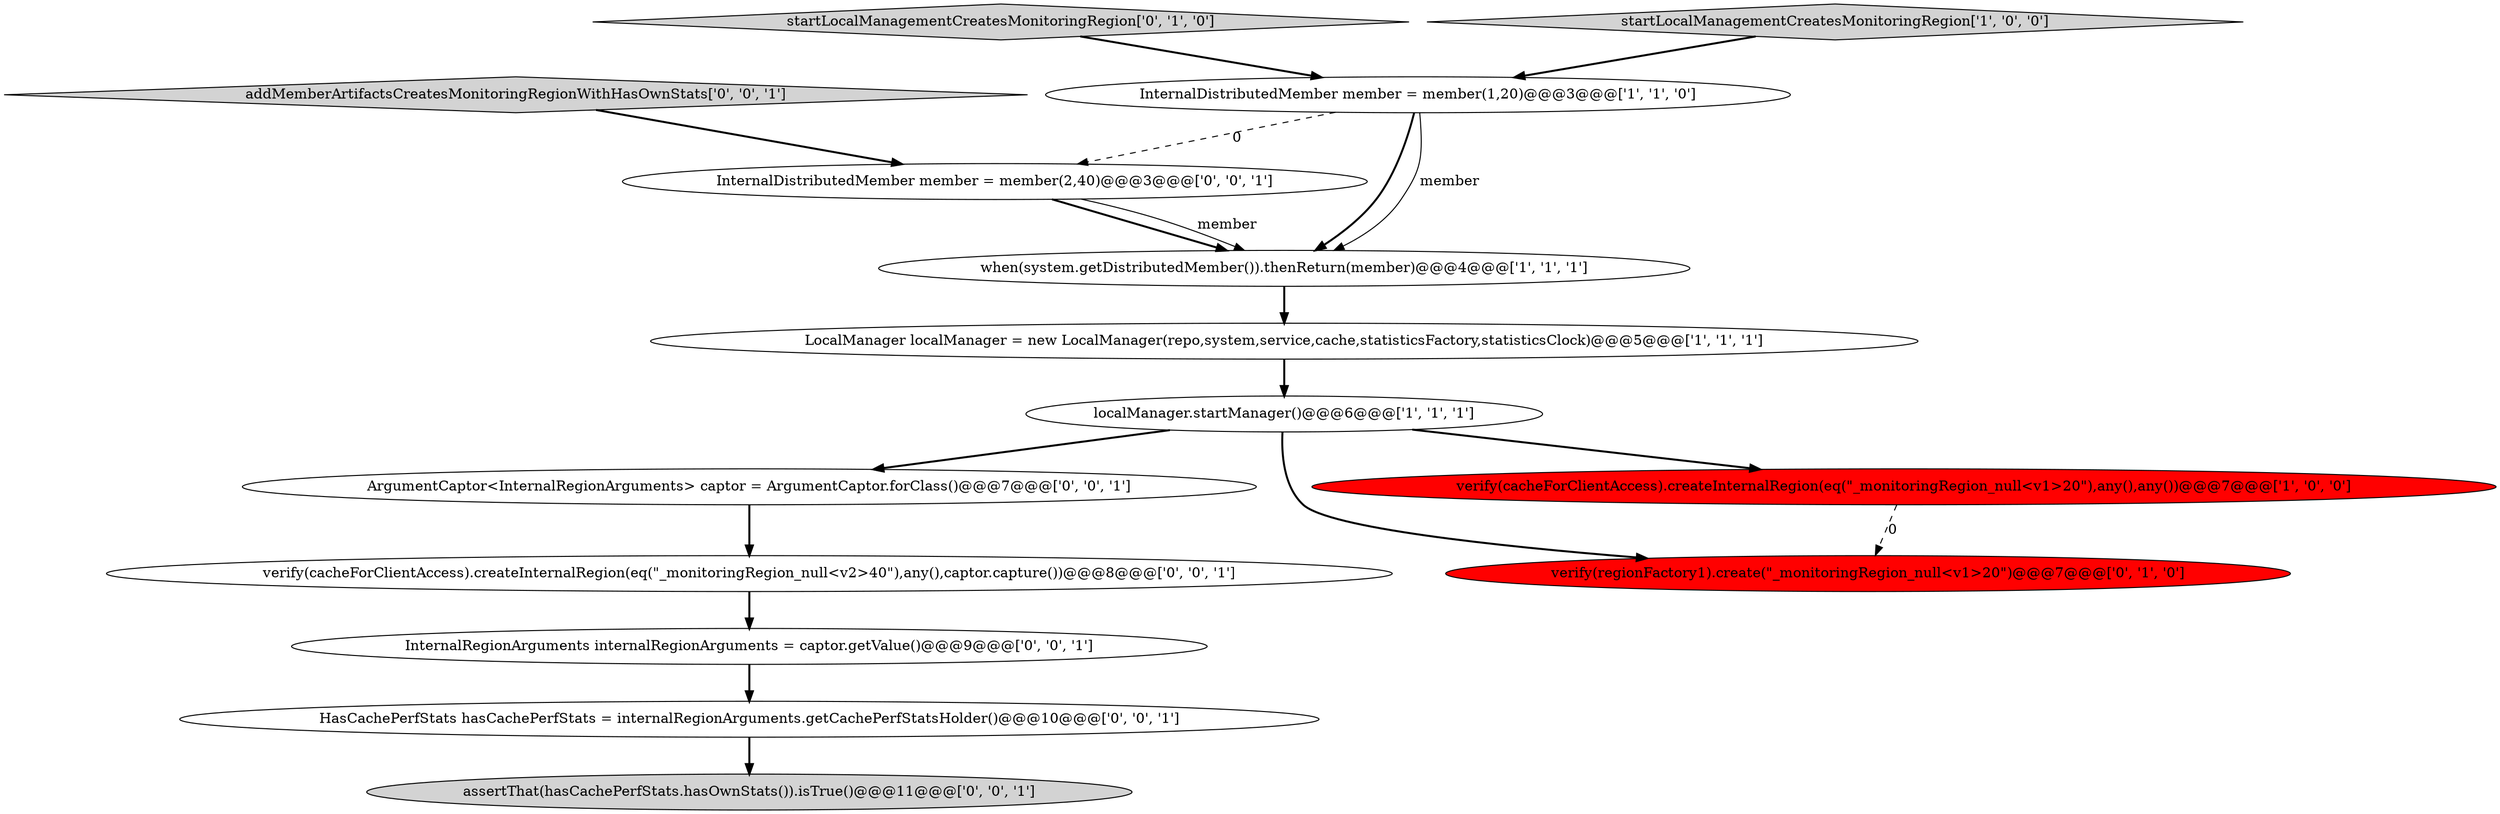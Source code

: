 digraph {
3 [style = filled, label = "when(system.getDistributedMember()).thenReturn(member)@@@4@@@['1', '1', '1']", fillcolor = white, shape = ellipse image = "AAA0AAABBB1BBB"];
8 [style = filled, label = "ArgumentCaptor<InternalRegionArguments> captor = ArgumentCaptor.forClass()@@@7@@@['0', '0', '1']", fillcolor = white, shape = ellipse image = "AAA0AAABBB3BBB"];
0 [style = filled, label = "InternalDistributedMember member = member(1,20)@@@3@@@['1', '1', '0']", fillcolor = white, shape = ellipse image = "AAA0AAABBB1BBB"];
6 [style = filled, label = "verify(regionFactory1).create(\"_monitoringRegion_null<v1>20\")@@@7@@@['0', '1', '0']", fillcolor = red, shape = ellipse image = "AAA1AAABBB2BBB"];
1 [style = filled, label = "LocalManager localManager = new LocalManager(repo,system,service,cache,statisticsFactory,statisticsClock)@@@5@@@['1', '1', '1']", fillcolor = white, shape = ellipse image = "AAA0AAABBB1BBB"];
4 [style = filled, label = "localManager.startManager()@@@6@@@['1', '1', '1']", fillcolor = white, shape = ellipse image = "AAA0AAABBB1BBB"];
7 [style = filled, label = "startLocalManagementCreatesMonitoringRegion['0', '1', '0']", fillcolor = lightgray, shape = diamond image = "AAA0AAABBB2BBB"];
5 [style = filled, label = "verify(cacheForClientAccess).createInternalRegion(eq(\"_monitoringRegion_null<v1>20\"),any(),any())@@@7@@@['1', '0', '0']", fillcolor = red, shape = ellipse image = "AAA1AAABBB1BBB"];
12 [style = filled, label = "HasCachePerfStats hasCachePerfStats = internalRegionArguments.getCachePerfStatsHolder()@@@10@@@['0', '0', '1']", fillcolor = white, shape = ellipse image = "AAA0AAABBB3BBB"];
2 [style = filled, label = "startLocalManagementCreatesMonitoringRegion['1', '0', '0']", fillcolor = lightgray, shape = diamond image = "AAA0AAABBB1BBB"];
13 [style = filled, label = "InternalRegionArguments internalRegionArguments = captor.getValue()@@@9@@@['0', '0', '1']", fillcolor = white, shape = ellipse image = "AAA0AAABBB3BBB"];
14 [style = filled, label = "InternalDistributedMember member = member(2,40)@@@3@@@['0', '0', '1']", fillcolor = white, shape = ellipse image = "AAA0AAABBB3BBB"];
11 [style = filled, label = "verify(cacheForClientAccess).createInternalRegion(eq(\"_monitoringRegion_null<v2>40\"),any(),captor.capture())@@@8@@@['0', '0', '1']", fillcolor = white, shape = ellipse image = "AAA0AAABBB3BBB"];
9 [style = filled, label = "addMemberArtifactsCreatesMonitoringRegionWithHasOwnStats['0', '0', '1']", fillcolor = lightgray, shape = diamond image = "AAA0AAABBB3BBB"];
10 [style = filled, label = "assertThat(hasCachePerfStats.hasOwnStats()).isTrue()@@@11@@@['0', '0', '1']", fillcolor = lightgray, shape = ellipse image = "AAA0AAABBB3BBB"];
0->3 [style = bold, label=""];
14->3 [style = bold, label=""];
4->8 [style = bold, label=""];
0->14 [style = dashed, label="0"];
1->4 [style = bold, label=""];
2->0 [style = bold, label=""];
0->3 [style = solid, label="member"];
7->0 [style = bold, label=""];
13->12 [style = bold, label=""];
12->10 [style = bold, label=""];
5->6 [style = dashed, label="0"];
3->1 [style = bold, label=""];
8->11 [style = bold, label=""];
14->3 [style = solid, label="member"];
4->5 [style = bold, label=""];
4->6 [style = bold, label=""];
11->13 [style = bold, label=""];
9->14 [style = bold, label=""];
}

